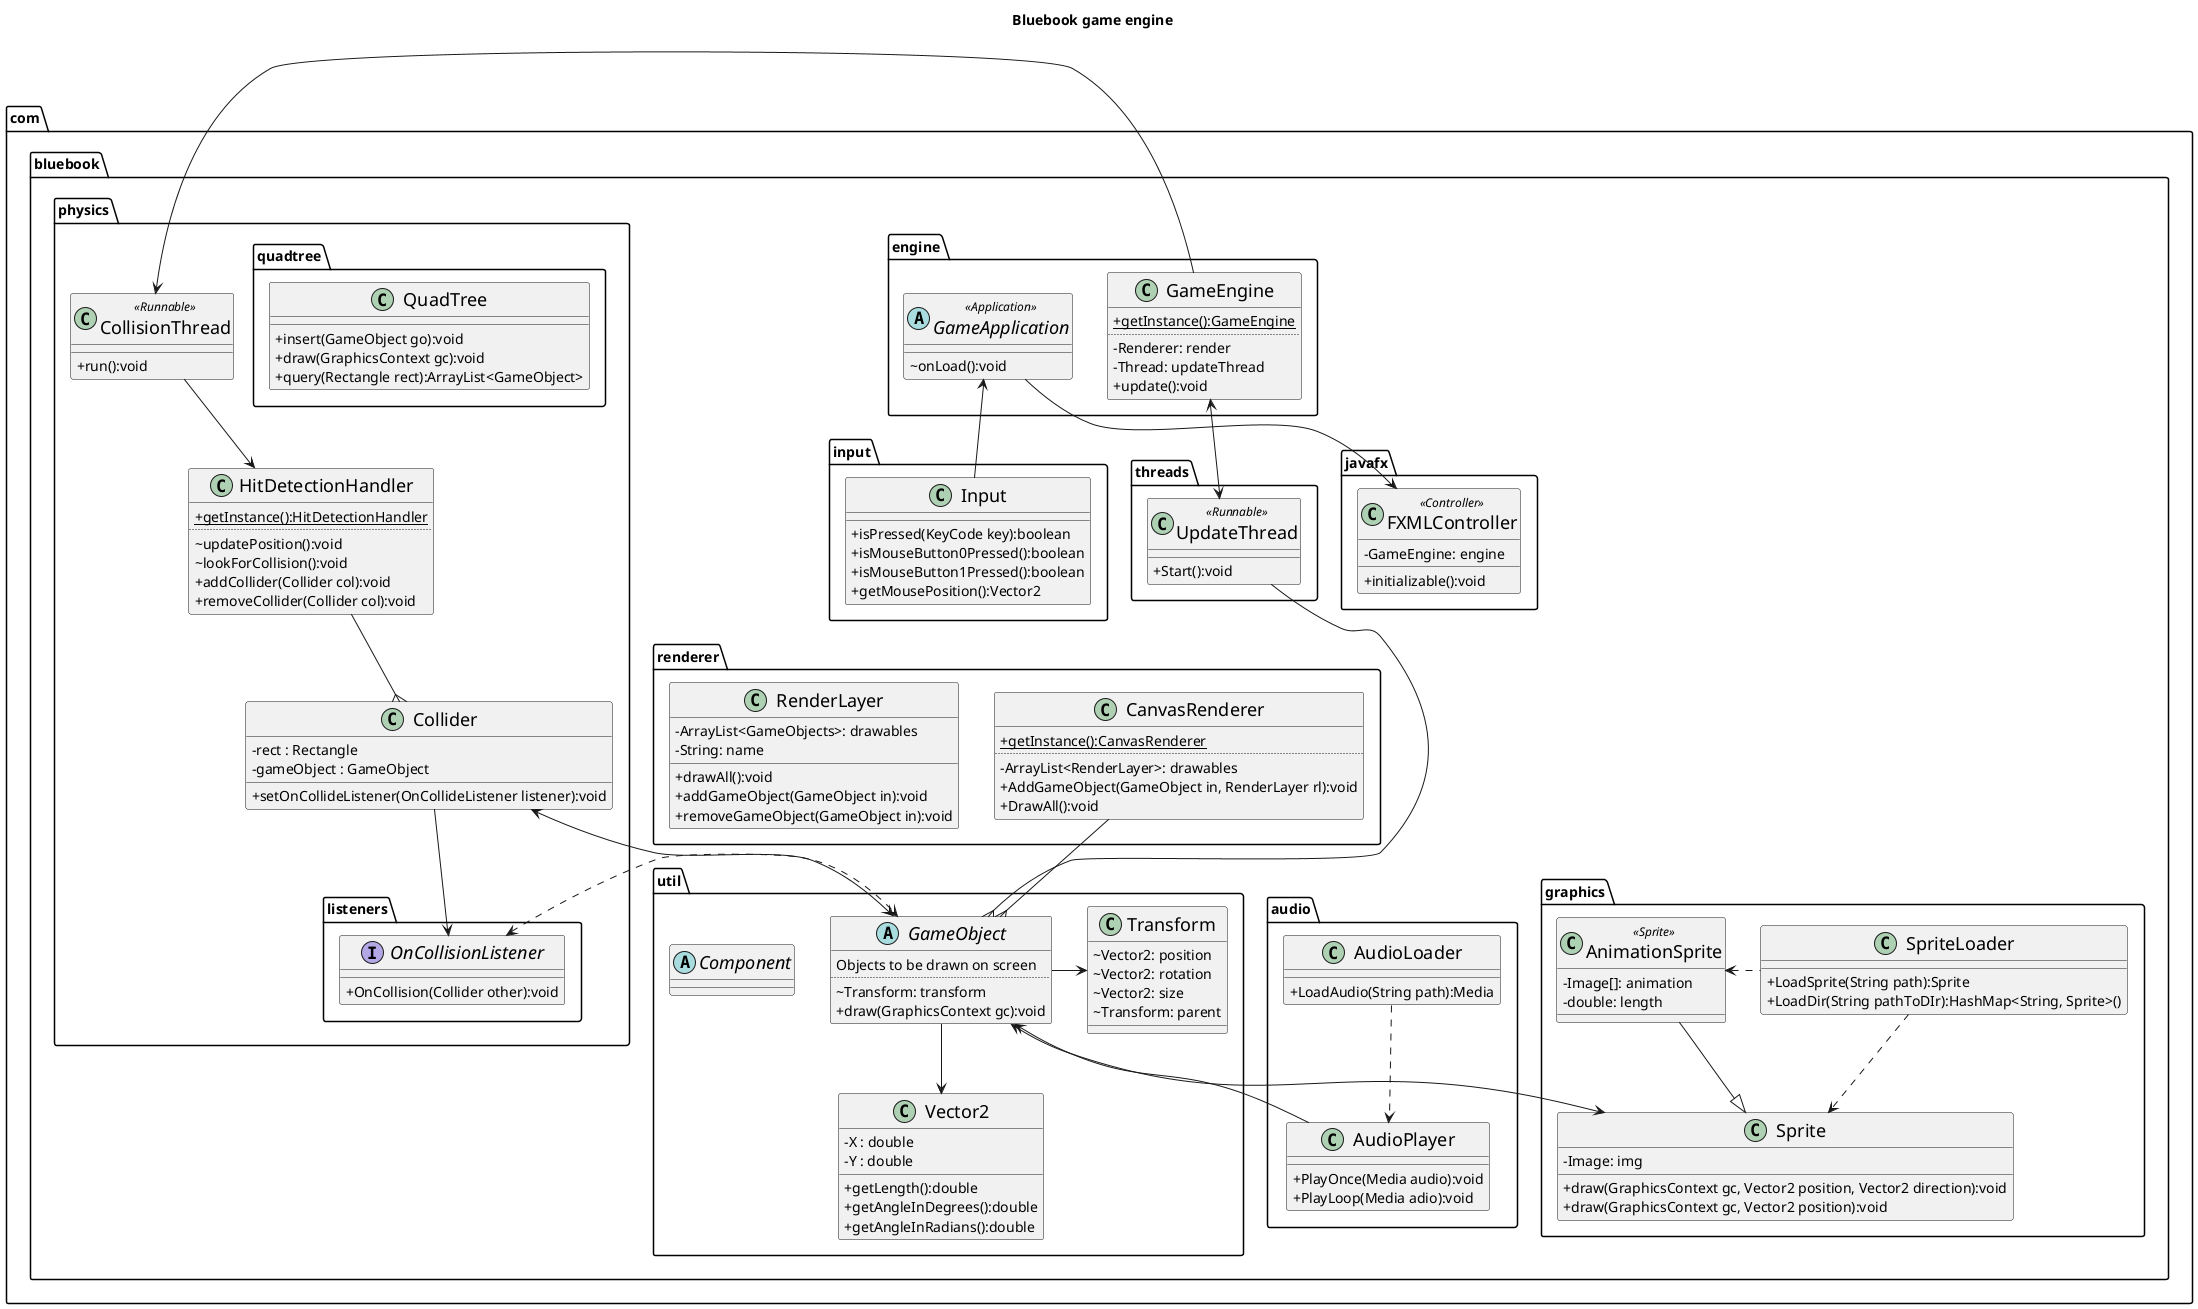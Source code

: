 @startuml
skinparam monochrome false
skinparam handwritten false

'skinparam backgroundColor #EEEBDC
skinparam classFontColor Black
skinparam classFontSize 18
skinparam classAttributeIconSize 0

skinparam abstract {
	BackgroundColor blue
	ArrowColor SeaGreen
	BorderColor pink
}

skinparam class {
	'BackgroundColor white
	'ArrowColor SeaGreen
	'BorderColor blue
}

title Bluebook game engine

package com.bluebook {
package javafx{
    class FXMLController <<Controller>>{
        +initializable():void
        -GameEngine: engine
    }
}

package engine {
    class GameEngine{
        {static}+getInstance():GameEngine
        ..
        -Renderer: render
        -Thread: updateThread
        +update():void
    }

    abstract class GameApplication <<Application>>{
        ~onLoad():void
    }
}

package audio {

    class AudioPlayer{
        +PlayOnce(Media audio):void
        +PlayLoop(Media adio):void
    }
    class AudioLoader{
        +LoadAudio(String path):Media
    }
}

package threads{
    class UpdateThread <<Runnable>>{
        +Start():void
    }
}

package  graphics{
    class SpriteLoader{
        +LoadSprite(String path):Sprite
        +LoadDir(String pathToDIr):HashMap<String, Sprite>()
    }

    class Sprite{
        -Image: img
        +draw(GraphicsContext gc, Vector2 position, Vector2 direction):void
        +draw(GraphicsContext gc, Vector2 position):void
    }

    class AnimationSprite <<Sprite>>{
        -Image[]: animation
        -double: length
    }

}

package renderer {

    class CanvasRenderer{
        {static}+getInstance():CanvasRenderer
        ..
        -ArrayList<RenderLayer>: drawables
        +AddGameObject(GameObject in, RenderLayer rl):void
        +DrawAll():void
    }

    class RenderLayer{
        -ArrayList<GameObjects>: drawables
        -String: name
        +drawAll():void
        +addGameObject(GameObject in):void
        +removeGameObject(GameObject in):void
    }

}

package util{

    abstract class Component{

    }

    class Transform{
        ~Vector2: position
        ~Vector2: rotation
        ~Vector2: size
        ~Transform: parent
    }

    abstract GameObject{
        Objects to be drawn on screen
        ..
        ~Transform: transform
        +draw(GraphicsContext gc):void
    }

    class Vector2{
        -X : double
        -Y : double
        +getLength():double
        +getAngleInDegrees():double
        +getAngleInRadians():double
    }
}

package input{
    class Input{
        +isPressed(KeyCode key):boolean
        +isMouseButton0Pressed():boolean
        +isMouseButton1Pressed():boolean
        +getMousePosition():Vector2
    }
}

package physics{
    class Collider{
        -rect : Rectangle
        -gameObject : GameObject
        +setOnCollideListener(OnCollideListener listener):void
    }
    class HitDetectionHandler{
        {static}+getInstance():HitDetectionHandler
        ..
        ~updatePosition():void
        ~lookForCollision():void
        +addCollider(Collider col):void
        +removeCollider(Collider col):void
    }
    class CollisionThread <<Runnable>>{
        +run():void
    }
    package listeners{
       interface OnCollisionListener{
            +OnCollision(Collider other):void
       }
    }
    package quadtree{
        class  QuadTree{
            +insert(GameObject go):void
            +draw(GraphicsContext gc):void
            +query(Rectangle rect):ArrayList<GameObject>
        }
    }
}

' assoc
GameObject -RIGHT-> Transform
CollisionThread --> HitDetectionHandler
HitDetectionHandler --{ Collider
Collider <-RIGHT-> GameObject
Collider --> OnCollisionListener
GameObject --> Vector2
GameObject <--> Sprite
SpriteLoader ..> Sprite
SpriteLoader .LEFT.> AnimationSprite
AudioLoader ..>  AudioPlayer
AudioPlayer -UP-> GameObject
GameApplication <-- Input
GameApplication --> FXMLController
GameEngine -RIGHT-> CollisionThread
GameEngine <--> UpdateThread
UpdateThread -DOWN-{ GameObject
CanvasRenderer --{ GameObject
OnCollisionListener <.RIGHT.> GameObject
AnimationSprite -DOWN-|> Sprite

/'

CollisionThread -[hidden]UP->HitDetectionHandler
FXMLController -[hidden]DOWN-> UpdateThread
RenderLayer -[hidden]DOWN-> input
GameEngine -[hidden]DOWN-> RenderLayer
Input -[hidden]LEFT-> FXMLController
GameObject -[hidden]LEFT-> FXMLController
UpdateThread -[hidden]RIGHT-> Sprite
Collider -[hidden]RIGHT-> RenderLayer
'/



@enduml
